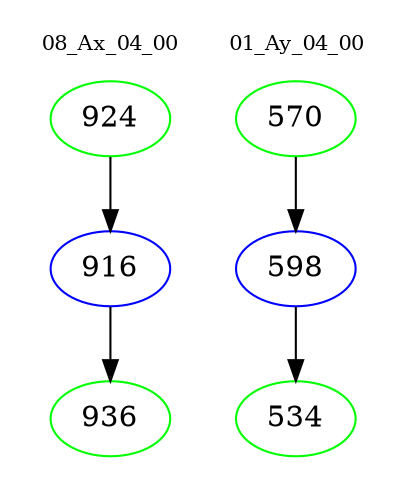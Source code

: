 digraph{
subgraph cluster_0 {
color = white
label = "08_Ax_04_00";
fontsize=10;
T0_924 [label="924", color="green"]
T0_924 -> T0_916 [color="black"]
T0_916 [label="916", color="blue"]
T0_916 -> T0_936 [color="black"]
T0_936 [label="936", color="green"]
}
subgraph cluster_1 {
color = white
label = "01_Ay_04_00";
fontsize=10;
T1_570 [label="570", color="green"]
T1_570 -> T1_598 [color="black"]
T1_598 [label="598", color="blue"]
T1_598 -> T1_534 [color="black"]
T1_534 [label="534", color="green"]
}
}
